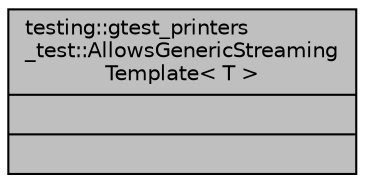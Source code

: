 digraph "testing::gtest_printers_test::AllowsGenericStreamingTemplate&lt; T &gt;"
{
 // LATEX_PDF_SIZE
  bgcolor="transparent";
  edge [fontname="Helvetica",fontsize="10",labelfontname="Helvetica",labelfontsize="10"];
  node [fontname="Helvetica",fontsize="10",shape=record];
  Node1 [label="{testing::gtest_printers\l_test::AllowsGenericStreaming\lTemplate\< T \>\n||}",height=0.2,width=0.4,color="black", fillcolor="grey75", style="filled", fontcolor="black",tooltip=" "];
}

